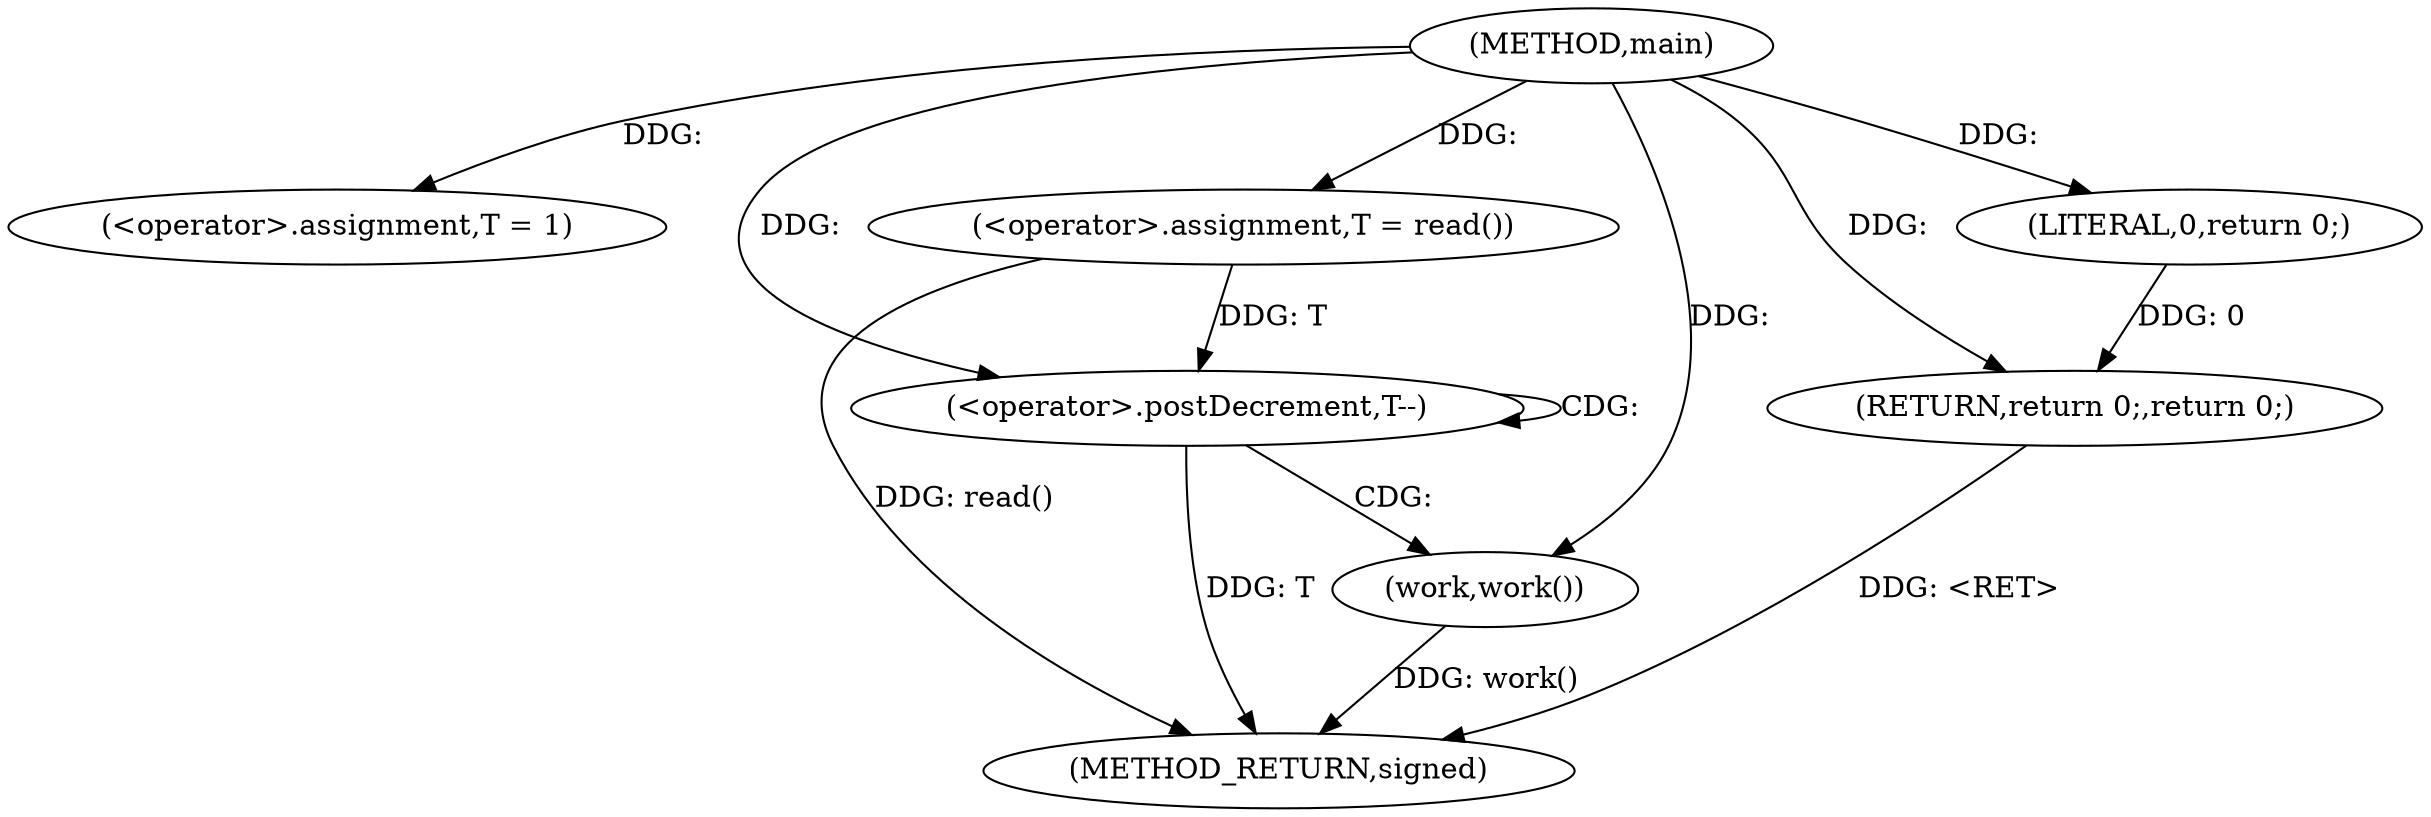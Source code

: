digraph "main" {  
"1000212" [label = "(METHOD,main)" ]
"1000227" [label = "(METHOD_RETURN,signed)" ]
"1000215" [label = "(<operator>.assignment,T = 1)" ]
"1000218" [label = "(<operator>.assignment,T = read())" ]
"1000225" [label = "(RETURN,return 0;,return 0;)" ]
"1000222" [label = "(<operator>.postDecrement,T--)" ]
"1000224" [label = "(work,work())" ]
"1000226" [label = "(LITERAL,0,return 0;)" ]
  "1000218" -> "1000227"  [ label = "DDG: read()"] 
  "1000222" -> "1000227"  [ label = "DDG: T"] 
  "1000224" -> "1000227"  [ label = "DDG: work()"] 
  "1000225" -> "1000227"  [ label = "DDG: <RET>"] 
  "1000212" -> "1000215"  [ label = "DDG: "] 
  "1000212" -> "1000218"  [ label = "DDG: "] 
  "1000226" -> "1000225"  [ label = "DDG: 0"] 
  "1000212" -> "1000225"  [ label = "DDG: "] 
  "1000212" -> "1000224"  [ label = "DDG: "] 
  "1000212" -> "1000226"  [ label = "DDG: "] 
  "1000218" -> "1000222"  [ label = "DDG: T"] 
  "1000212" -> "1000222"  [ label = "DDG: "] 
  "1000222" -> "1000222"  [ label = "CDG: "] 
  "1000222" -> "1000224"  [ label = "CDG: "] 
}
